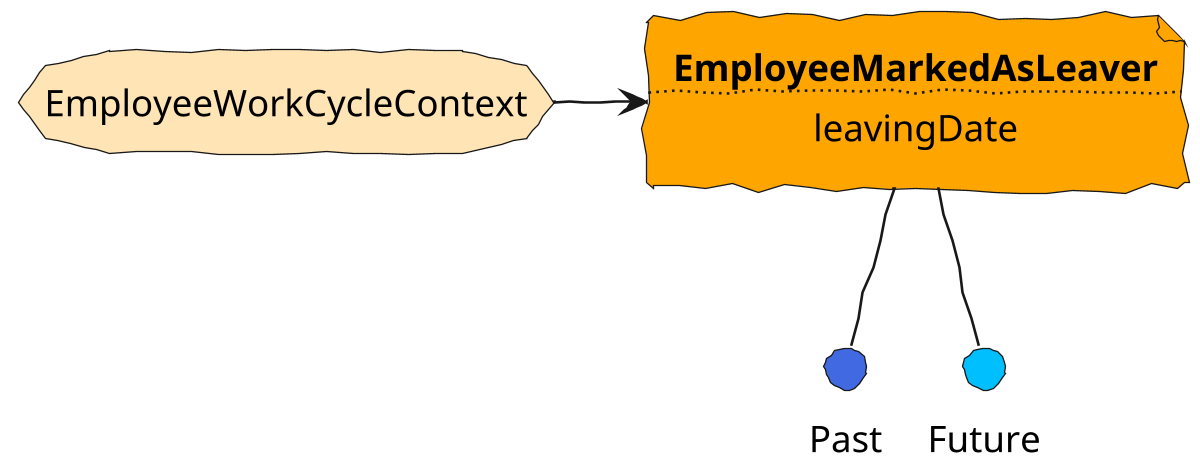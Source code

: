 @startuml
!include <tupadr3/common>
!include <tupadr3/font-awesome-5/clock>
!include <tupadr3/font-awesome-5/calendar_alt>
!include <tupadr3/font-awesome-5/gripfire>

skinparam defaultFontName Purisa
skinparam handwritten true
skinparam backgroundcolor transparent

skinparam defaultTextAlignment center


scale 1200*480


storage EmployeeWorkCycleContext #Moccasin

file EmployeeMarkedAsLeaver #Orange [
    **EmployeeMarkedAsLeaver**
....
    leavingDate
]

circle Future #DeepSkyBlue
circle Past #RoyalBlue

EmployeeWorkCycleContext -> EmployeeMarkedAsLeaver
EmployeeMarkedAsLeaver -D- Future
EmployeeMarkedAsLeaver -D- Past
Past -[hidden]R- Future


@enduml
